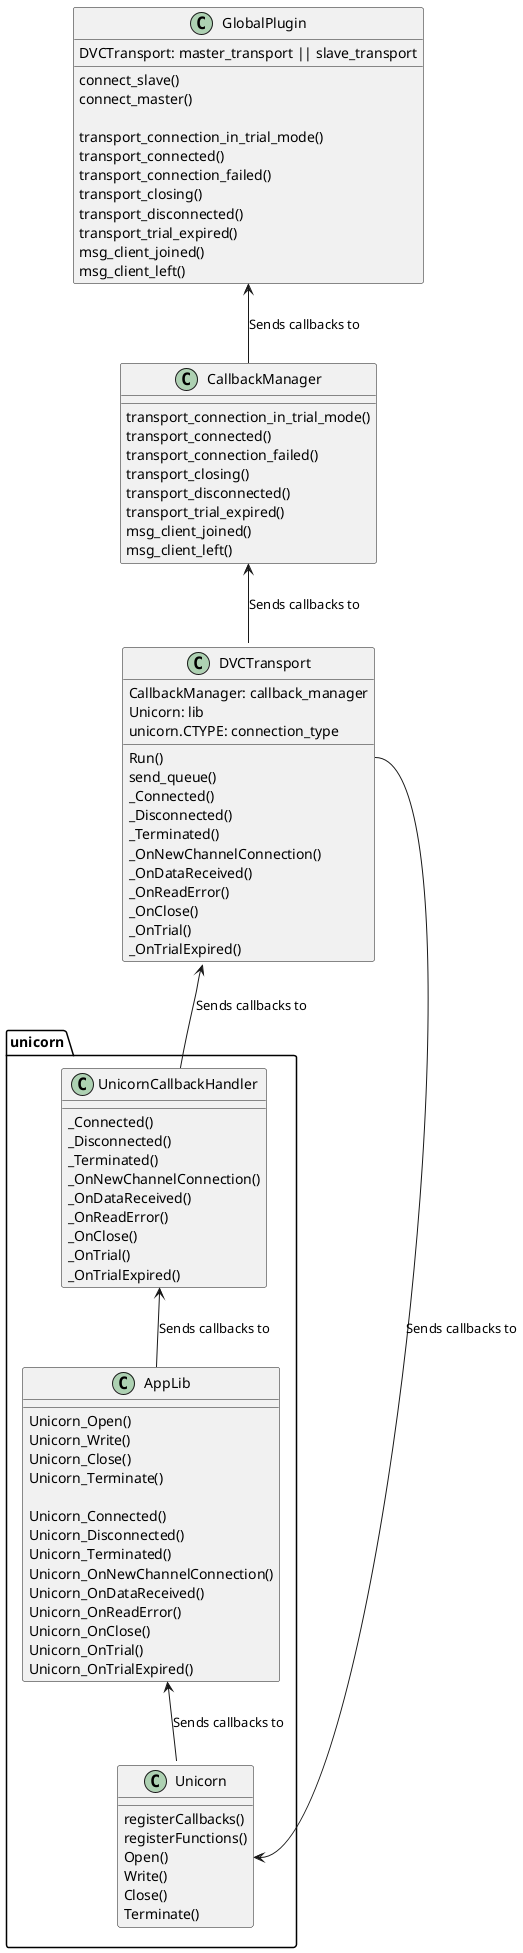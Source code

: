 @startuml Transport Interaction Diagram

CallbackManager <-- DVCTransport : "Sends callbacks to"
GlobalPlugin <-- CallbackManager : "Sends callbacks to"
DVCTransport <-- unicorn.UnicornCallbackHandler : "Sends callbacks to"
unicorn.UnicornCallbackHandler <-- unicorn.AppLib : "Sends callbacks to"
unicorn.AppLib <-- unicorn.Unicorn : "Sends callbacks to"
DVCTransport::Run --> unicorn.Unicorn::Open : "Sends callbacks to"

class GlobalPlugin{
    DVCTransport: master_transport || slave_transport
    connect_slave()
    connect_master()

    transport_connection_in_trial_mode()
    transport_connected()
    transport_connection_failed()
    transport_closing()
    transport_disconnected()
    transport_trial_expired()
    msg_client_joined()
    msg_client_left()
}

class DVCTransport
{
    CallbackManager: callback_manager
    Unicorn: lib
    unicorn.CTYPE: connection_type
    Run()
    send_queue()
    _Connected()
    _Disconnected()
    _Terminated()
    _OnNewChannelConnection()
    _OnDataReceived()
    _OnReadError()
    _OnClose()
    _OnTrial()
    _OnTrialExpired()
}

class unicorn.Unicorn{
    registerCallbacks()
    registerFunctions()
    Open()
    Write()
    Close()
    Terminate()
}

class unicorn.UnicornCallbackHandler{
    _Connected()
    _Disconnected()
    _Terminated()
    _OnNewChannelConnection()
    _OnDataReceived()
    _OnReadError()
    _OnClose()
    _OnTrial()
    _OnTrialExpired()
}

class CallbackManager{
    transport_connection_in_trial_mode()
    transport_connected()
    transport_connection_failed()
    transport_closing()
    transport_disconnected()
    transport_trial_expired()
    msg_client_joined()
    msg_client_left()
}

class unicorn.AppLib{
    Unicorn_Open()
    Unicorn_Write()
    Unicorn_Close()
    Unicorn_Terminate()
    
    Unicorn_Connected()
    Unicorn_Disconnected()
    Unicorn_Terminated()
    Unicorn_OnNewChannelConnection()
    Unicorn_OnDataReceived()
    Unicorn_OnReadError()
    Unicorn_OnClose()
    Unicorn_OnTrial()
    Unicorn_OnTrialExpired()
}
@enduml